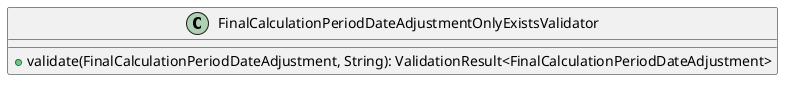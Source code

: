 @startuml

    class FinalCalculationPeriodDateAdjustmentOnlyExistsValidator [[FinalCalculationPeriodDateAdjustmentOnlyExistsValidator.html]] {
        +validate(FinalCalculationPeriodDateAdjustment, String): ValidationResult<FinalCalculationPeriodDateAdjustment>
    }

@enduml
